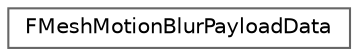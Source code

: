 digraph "Graphical Class Hierarchy"
{
 // INTERACTIVE_SVG=YES
 // LATEX_PDF_SIZE
  bgcolor="transparent";
  edge [fontname=Helvetica,fontsize=10,labelfontname=Helvetica,labelfontsize=10];
  node [fontname=Helvetica,fontsize=10,shape=box,height=0.2,width=0.4];
  rankdir="LR";
  Node0 [id="Node000000",label="FMeshMotionBlurPayloadData",height=0.2,width=0.4,color="grey40", fillcolor="white", style="filled",URL="$dc/d6c/structFMeshMotionBlurPayloadData.html",tooltip=" "];
}
